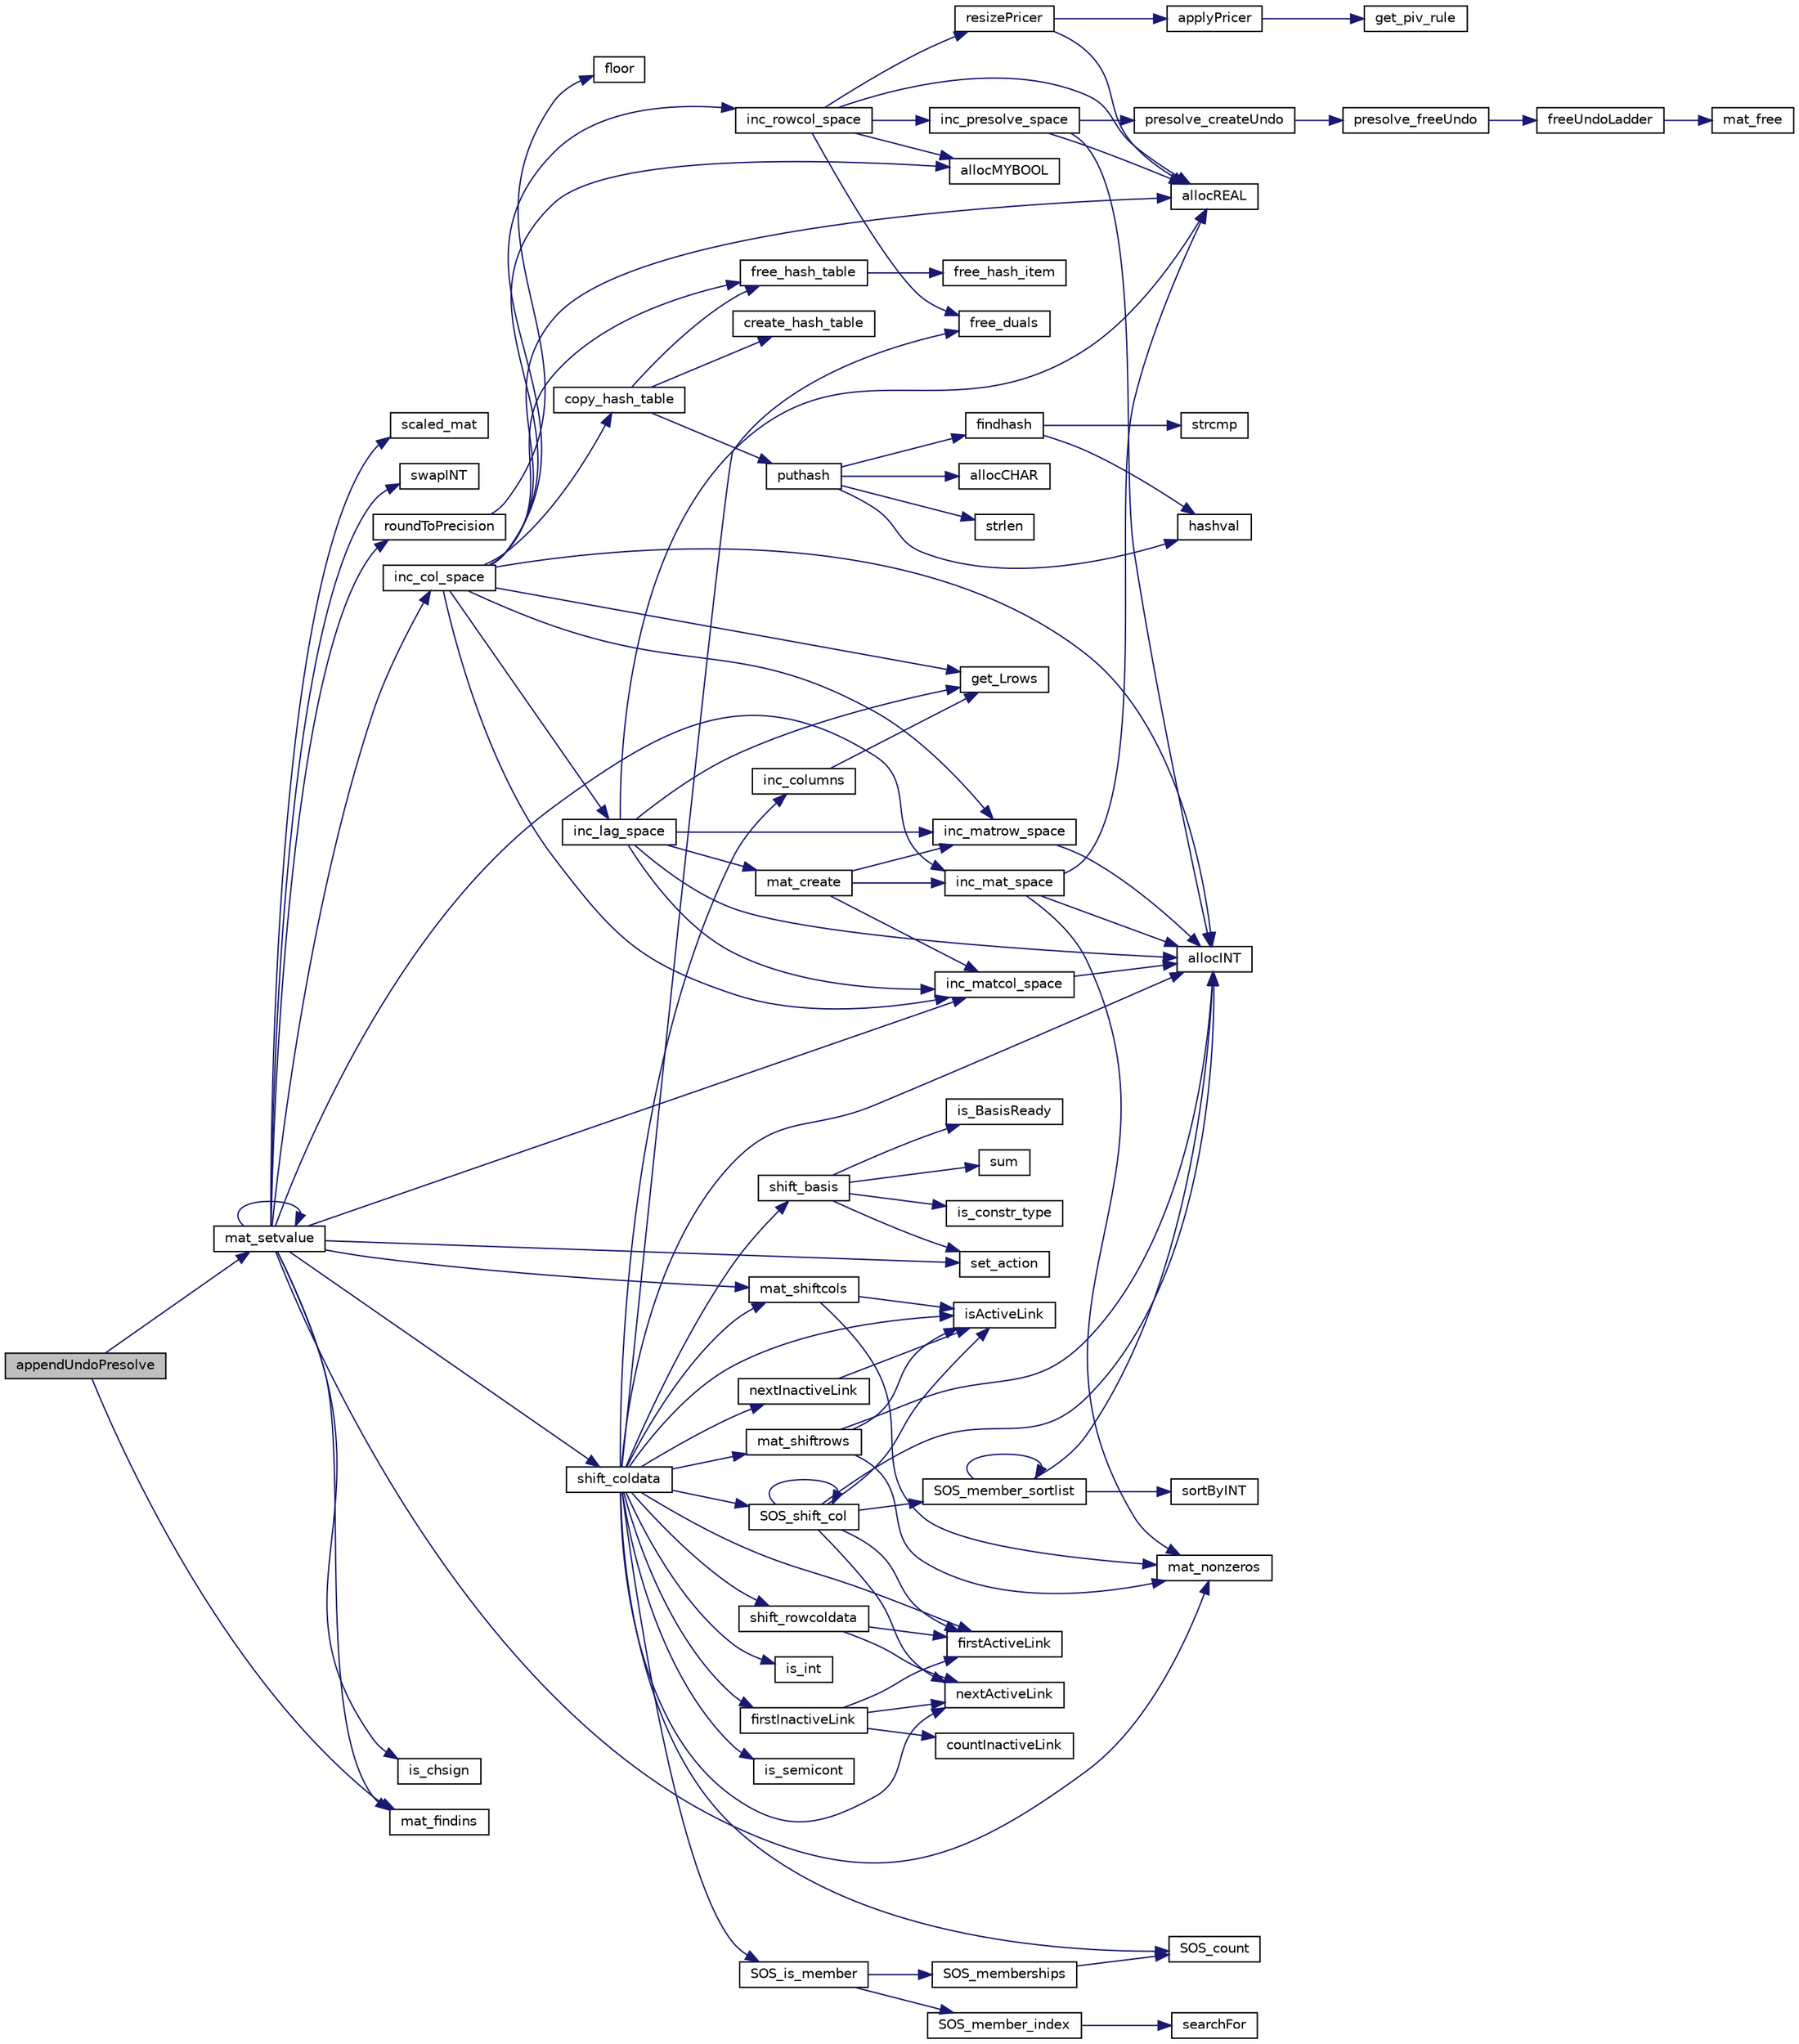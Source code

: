 digraph "appendUndoPresolve"
{
  edge [fontname="Helvetica",fontsize="10",labelfontname="Helvetica",labelfontsize="10"];
  node [fontname="Helvetica",fontsize="10",shape=record];
  rankdir="LR";
  Node97 [label="appendUndoPresolve",height=0.2,width=0.4,color="black", fillcolor="grey75", style="filled", fontcolor="black"];
  Node97 -> Node98 [color="midnightblue",fontsize="10",style="solid",fontname="Helvetica"];
  Node98 [label="mat_setvalue",height=0.2,width=0.4,color="black", fillcolor="white", style="filled",URL="$dc/d9a/lp__matrix_8c.html#a3cf5f70351e501251681b113289293da"];
  Node98 -> Node99 [color="midnightblue",fontsize="10",style="solid",fontname="Helvetica"];
  Node99 [label="swapINT",height=0.2,width=0.4,color="black", fillcolor="white", style="filled",URL="$d9/d18/lp__utils_8c.html#a2c2ba6baa79af2ad08d08ca4baaec1b4"];
  Node98 -> Node100 [color="midnightblue",fontsize="10",style="solid",fontname="Helvetica"];
  Node100 [label="roundToPrecision",height=0.2,width=0.4,color="black", fillcolor="white", style="filled",URL="$d9/d18/lp__utils_8c.html#a2c162041be8905b58450d17662096994"];
  Node100 -> Node101 [color="midnightblue",fontsize="10",style="solid",fontname="Helvetica"];
  Node101 [label="floor",height=0.2,width=0.4,color="black", fillcolor="white", style="filled",URL="$dc/de2/mcvs_atm_disp__kry__bbd__p_8m.html#a532be631bf22af7829394ffbd4ad7894"];
  Node98 -> Node102 [color="midnightblue",fontsize="10",style="solid",fontname="Helvetica"];
  Node102 [label="inc_col_space",height=0.2,width=0.4,color="black", fillcolor="white", style="filled",URL="$d4/d79/lp__lib_8c.html#a19aaef4102ef22569c69de15939fd77f"];
  Node102 -> Node103 [color="midnightblue",fontsize="10",style="solid",fontname="Helvetica"];
  Node103 [label="inc_matrow_space",height=0.2,width=0.4,color="black", fillcolor="white", style="filled",URL="$dc/d9a/lp__matrix_8c.html#abf3d05d4e087dfe244d940213aea309e"];
  Node103 -> Node104 [color="midnightblue",fontsize="10",style="solid",fontname="Helvetica"];
  Node104 [label="allocINT",height=0.2,width=0.4,color="black", fillcolor="white", style="filled",URL="$d9/d18/lp__utils_8c.html#a2081b8e14a0691b7e3931fa280ad9e63"];
  Node102 -> Node105 [color="midnightblue",fontsize="10",style="solid",fontname="Helvetica"];
  Node105 [label="inc_matcol_space",height=0.2,width=0.4,color="black", fillcolor="white", style="filled",URL="$dc/d9a/lp__matrix_8c.html#a71e24efc6f48aa6fb098d9f471574d1c"];
  Node105 -> Node104 [color="midnightblue",fontsize="10",style="solid",fontname="Helvetica"];
  Node102 -> Node106 [color="midnightblue",fontsize="10",style="solid",fontname="Helvetica"];
  Node106 [label="copy_hash_table",height=0.2,width=0.4,color="black", fillcolor="white", style="filled",URL="$d9/d8a/lp___hash_8c.html#ae6edcd0f73c54847e6a759f428c3a90a"];
  Node106 -> Node107 [color="midnightblue",fontsize="10",style="solid",fontname="Helvetica"];
  Node107 [label="create_hash_table",height=0.2,width=0.4,color="black", fillcolor="white", style="filled",URL="$d9/d8a/lp___hash_8c.html#a3e2d0dfb06918685a543d0191c3e20d2"];
  Node106 -> Node108 [color="midnightblue",fontsize="10",style="solid",fontname="Helvetica"];
  Node108 [label="puthash",height=0.2,width=0.4,color="black", fillcolor="white", style="filled",URL="$d9/d8a/lp___hash_8c.html#aa4c1bd8f327e858bde2234bb6ef18772"];
  Node108 -> Node109 [color="midnightblue",fontsize="10",style="solid",fontname="Helvetica"];
  Node109 [label="findhash",height=0.2,width=0.4,color="black", fillcolor="white", style="filled",URL="$d9/d8a/lp___hash_8c.html#abec9215783a6417ac6d2eaa8fb5455b6"];
  Node109 -> Node110 [color="midnightblue",fontsize="10",style="solid",fontname="Helvetica"];
  Node110 [label="hashval",height=0.2,width=0.4,color="black", fillcolor="white", style="filled",URL="$d9/d8a/lp___hash_8c.html#a4341c9502229f42a1d569e06476d6eec"];
  Node109 -> Node111 [color="midnightblue",fontsize="10",style="solid",fontname="Helvetica"];
  Node111 [label="strcmp",height=0.2,width=0.4,color="black", fillcolor="white", style="filled",URL="$db/d13/_c_vode_get_8m.html#ab022bbe018438998408fda94a327a547"];
  Node108 -> Node110 [color="midnightblue",fontsize="10",style="solid",fontname="Helvetica"];
  Node108 -> Node112 [color="midnightblue",fontsize="10",style="solid",fontname="Helvetica"];
  Node112 [label="allocCHAR",height=0.2,width=0.4,color="black", fillcolor="white", style="filled",URL="$d9/d18/lp__utils_8c.html#a5bb2cfab583f6d09b6986674fc1e7f5d"];
  Node108 -> Node113 [color="midnightblue",fontsize="10",style="solid",fontname="Helvetica"];
  Node113 [label="strlen",height=0.2,width=0.4,color="black", fillcolor="white", style="filled",URL="$d7/d57/iregex_8c.html#a492442620ce65db20fe7297b43cbca65"];
  Node106 -> Node114 [color="midnightblue",fontsize="10",style="solid",fontname="Helvetica"];
  Node114 [label="free_hash_table",height=0.2,width=0.4,color="black", fillcolor="white", style="filled",URL="$d9/d8a/lp___hash_8c.html#aa4ed66a189b6b64e06121cb9f94c1efb"];
  Node114 -> Node115 [color="midnightblue",fontsize="10",style="solid",fontname="Helvetica"];
  Node115 [label="free_hash_item",height=0.2,width=0.4,color="black", fillcolor="white", style="filled",URL="$d9/d8a/lp___hash_8c.html#a5c6e22d45ec51e55ccb4d2748230841b"];
  Node102 -> Node114 [color="midnightblue",fontsize="10",style="solid",fontname="Helvetica"];
  Node102 -> Node116 [color="midnightblue",fontsize="10",style="solid",fontname="Helvetica"];
  Node116 [label="allocREAL",height=0.2,width=0.4,color="black", fillcolor="white", style="filled",URL="$d9/d18/lp__utils_8c.html#a7b25e1f9aee74052b4b6df28443ebf48"];
  Node102 -> Node117 [color="midnightblue",fontsize="10",style="solid",fontname="Helvetica"];
  Node117 [label="allocMYBOOL",height=0.2,width=0.4,color="black", fillcolor="white", style="filled",URL="$d9/d18/lp__utils_8c.html#a0f35a721d2c3a4beea00b2840c2bea30"];
  Node102 -> Node104 [color="midnightblue",fontsize="10",style="solid",fontname="Helvetica"];
  Node102 -> Node118 [color="midnightblue",fontsize="10",style="solid",fontname="Helvetica"];
  Node118 [label="get_Lrows",height=0.2,width=0.4,color="black", fillcolor="white", style="filled",URL="$d4/d79/lp__lib_8c.html#a4976f1e0605a15976a65b995d3baa1dc"];
  Node102 -> Node119 [color="midnightblue",fontsize="10",style="solid",fontname="Helvetica"];
  Node119 [label="inc_lag_space",height=0.2,width=0.4,color="black", fillcolor="white", style="filled",URL="$d4/d79/lp__lib_8c.html#adf404d01bb0e497e22b77fb59c53f02f"];
  Node119 -> Node118 [color="midnightblue",fontsize="10",style="solid",fontname="Helvetica"];
  Node119 -> Node116 [color="midnightblue",fontsize="10",style="solid",fontname="Helvetica"];
  Node119 -> Node104 [color="midnightblue",fontsize="10",style="solid",fontname="Helvetica"];
  Node119 -> Node120 [color="midnightblue",fontsize="10",style="solid",fontname="Helvetica"];
  Node120 [label="mat_create",height=0.2,width=0.4,color="black", fillcolor="white", style="filled",URL="$dc/d9a/lp__matrix_8c.html#a74e25504b7d9dc9615fbe2326ecd2810"];
  Node120 -> Node103 [color="midnightblue",fontsize="10",style="solid",fontname="Helvetica"];
  Node120 -> Node105 [color="midnightblue",fontsize="10",style="solid",fontname="Helvetica"];
  Node120 -> Node121 [color="midnightblue",fontsize="10",style="solid",fontname="Helvetica"];
  Node121 [label="inc_mat_space",height=0.2,width=0.4,color="black", fillcolor="white", style="filled",URL="$dc/d9a/lp__matrix_8c.html#a2239ebb44f76930fc243a0457c8c94d9"];
  Node121 -> Node122 [color="midnightblue",fontsize="10",style="solid",fontname="Helvetica"];
  Node122 [label="mat_nonzeros",height=0.2,width=0.4,color="black", fillcolor="white", style="filled",URL="$dc/d9a/lp__matrix_8c.html#a9430c42ed7853fd8dd6463ed7165f243"];
  Node121 -> Node104 [color="midnightblue",fontsize="10",style="solid",fontname="Helvetica"];
  Node121 -> Node116 [color="midnightblue",fontsize="10",style="solid",fontname="Helvetica"];
  Node119 -> Node103 [color="midnightblue",fontsize="10",style="solid",fontname="Helvetica"];
  Node119 -> Node105 [color="midnightblue",fontsize="10",style="solid",fontname="Helvetica"];
  Node102 -> Node123 [color="midnightblue",fontsize="10",style="solid",fontname="Helvetica"];
  Node123 [label="inc_rowcol_space",height=0.2,width=0.4,color="black", fillcolor="white", style="filled",URL="$d4/d79/lp__lib_8c.html#a88218cd21e9f921d8a0d616d9cf8dd60"];
  Node123 -> Node124 [color="midnightblue",fontsize="10",style="solid",fontname="Helvetica"];
  Node124 [label="free_duals",height=0.2,width=0.4,color="black", fillcolor="white", style="filled",URL="$d4/d79/lp__lib_8c.html#ab9027653cde6165a5783cbd1897cde8d"];
  Node123 -> Node116 [color="midnightblue",fontsize="10",style="solid",fontname="Helvetica"];
  Node123 -> Node117 [color="midnightblue",fontsize="10",style="solid",fontname="Helvetica"];
  Node123 -> Node125 [color="midnightblue",fontsize="10",style="solid",fontname="Helvetica"];
  Node125 [label="inc_presolve_space",height=0.2,width=0.4,color="black", fillcolor="white", style="filled",URL="$d3/da5/lp__presolve_8c.html#ae5aab8a3d01811ebd660779d0b1b7088"];
  Node125 -> Node126 [color="midnightblue",fontsize="10",style="solid",fontname="Helvetica"];
  Node126 [label="presolve_createUndo",height=0.2,width=0.4,color="black", fillcolor="white", style="filled",URL="$d3/da5/lp__presolve_8c.html#addb80a8b923183b6b492f71e5e648a88"];
  Node126 -> Node127 [color="midnightblue",fontsize="10",style="solid",fontname="Helvetica"];
  Node127 [label="presolve_freeUndo",height=0.2,width=0.4,color="black", fillcolor="white", style="filled",URL="$d3/da5/lp__presolve_8c.html#af43e8f7205358c787624cbdcd98e8b46"];
  Node127 -> Node128 [color="midnightblue",fontsize="10",style="solid",fontname="Helvetica"];
  Node128 [label="freeUndoLadder",height=0.2,width=0.4,color="black", fillcolor="white", style="filled",URL="$dc/d9a/lp__matrix_8c.html#a1c6229dd6a9dc22174e16c0358160d4f"];
  Node128 -> Node129 [color="midnightblue",fontsize="10",style="solid",fontname="Helvetica"];
  Node129 [label="mat_free",height=0.2,width=0.4,color="black", fillcolor="white", style="filled",URL="$dc/d9a/lp__matrix_8c.html#ab9d3fb395d18b14668d4c1149a393182"];
  Node125 -> Node116 [color="midnightblue",fontsize="10",style="solid",fontname="Helvetica"];
  Node125 -> Node104 [color="midnightblue",fontsize="10",style="solid",fontname="Helvetica"];
  Node123 -> Node130 [color="midnightblue",fontsize="10",style="solid",fontname="Helvetica"];
  Node130 [label="resizePricer",height=0.2,width=0.4,color="black", fillcolor="white", style="filled",URL="$da/d29/lp__price_p_s_e_8c.html#a2e41384db70eca7794b81c922a24a867"];
  Node130 -> Node131 [color="midnightblue",fontsize="10",style="solid",fontname="Helvetica"];
  Node131 [label="applyPricer",height=0.2,width=0.4,color="black", fillcolor="white", style="filled",URL="$da/d29/lp__price_p_s_e_8c.html#ac7bc3823c797927910e1dae4134d4b99"];
  Node131 -> Node132 [color="midnightblue",fontsize="10",style="solid",fontname="Helvetica"];
  Node132 [label="get_piv_rule",height=0.2,width=0.4,color="black", fillcolor="white", style="filled",URL="$d4/d79/lp__lib_8c.html#abf9741b681392fca763dc425387f64f2"];
  Node130 -> Node116 [color="midnightblue",fontsize="10",style="solid",fontname="Helvetica"];
  Node98 -> Node105 [color="midnightblue",fontsize="10",style="solid",fontname="Helvetica"];
  Node98 -> Node133 [color="midnightblue",fontsize="10",style="solid",fontname="Helvetica"];
  Node133 [label="mat_findins",height=0.2,width=0.4,color="black", fillcolor="white", style="filled",URL="$dc/d9a/lp__matrix_8c.html#aabb75389dfeac1504d2bd65f35557017"];
  Node98 -> Node134 [color="midnightblue",fontsize="10",style="solid",fontname="Helvetica"];
  Node134 [label="set_action",height=0.2,width=0.4,color="black", fillcolor="white", style="filled",URL="$d4/d79/lp__lib_8c.html#ad4fefd09a7c66c454785da9ec150ecc1"];
  Node98 -> Node135 [color="midnightblue",fontsize="10",style="solid",fontname="Helvetica"];
  Node135 [label="is_chsign",height=0.2,width=0.4,color="black", fillcolor="white", style="filled",URL="$d4/d79/lp__lib_8c.html#a93ed2e8f778b6340d960f732e9c0f9f6"];
  Node98 -> Node136 [color="midnightblue",fontsize="10",style="solid",fontname="Helvetica"];
  Node136 [label="scaled_mat",height=0.2,width=0.4,color="black", fillcolor="white", style="filled",URL="$de/d15/lp__scale_8c.html#ab844fade2ace63a627736cf4887942d4"];
  Node98 -> Node122 [color="midnightblue",fontsize="10",style="solid",fontname="Helvetica"];
  Node98 -> Node121 [color="midnightblue",fontsize="10",style="solid",fontname="Helvetica"];
  Node98 -> Node137 [color="midnightblue",fontsize="10",style="solid",fontname="Helvetica"];
  Node137 [label="shift_coldata",height=0.2,width=0.4,color="black", fillcolor="white", style="filled",URL="$d4/d79/lp__lib_8c.html#a9ed027fc60643c153c2413f96fabd3d6"];
  Node137 -> Node124 [color="midnightblue",fontsize="10",style="solid",fontname="Helvetica"];
  Node137 -> Node138 [color="midnightblue",fontsize="10",style="solid",fontname="Helvetica"];
  Node138 [label="mat_shiftrows",height=0.2,width=0.4,color="black", fillcolor="white", style="filled",URL="$dc/d9a/lp__matrix_8c.html#ad428af7028ea33b8fba6d43e3b75db21"];
  Node138 -> Node122 [color="midnightblue",fontsize="10",style="solid",fontname="Helvetica"];
  Node138 -> Node104 [color="midnightblue",fontsize="10",style="solid",fontname="Helvetica"];
  Node138 -> Node139 [color="midnightblue",fontsize="10",style="solid",fontname="Helvetica"];
  Node139 [label="isActiveLink",height=0.2,width=0.4,color="black", fillcolor="white", style="filled",URL="$d9/d18/lp__utils_8c.html#a183f62e53061778d4fdb381e27d8cf4c"];
  Node137 -> Node140 [color="midnightblue",fontsize="10",style="solid",fontname="Helvetica"];
  Node140 [label="mat_shiftcols",height=0.2,width=0.4,color="black", fillcolor="white", style="filled",URL="$dc/d9a/lp__matrix_8c.html#a4b382fbfc70092747f60017cdf62e1e6"];
  Node140 -> Node139 [color="midnightblue",fontsize="10",style="solid",fontname="Helvetica"];
  Node140 -> Node122 [color="midnightblue",fontsize="10",style="solid",fontname="Helvetica"];
  Node137 -> Node141 [color="midnightblue",fontsize="10",style="solid",fontname="Helvetica"];
  Node141 [label="firstInactiveLink",height=0.2,width=0.4,color="black", fillcolor="white", style="filled",URL="$d9/d18/lp__utils_8c.html#a96fd51e087f46e26646eb19f5db9e95d"];
  Node141 -> Node142 [color="midnightblue",fontsize="10",style="solid",fontname="Helvetica"];
  Node142 [label="countInactiveLink",height=0.2,width=0.4,color="black", fillcolor="white", style="filled",URL="$d9/d18/lp__utils_8c.html#a129fd17b45996c28fcc9fd0a24602f5e"];
  Node141 -> Node143 [color="midnightblue",fontsize="10",style="solid",fontname="Helvetica"];
  Node143 [label="firstActiveLink",height=0.2,width=0.4,color="black", fillcolor="white", style="filled",URL="$d9/d18/lp__utils_8c.html#abe00628efd1d9b4ab750a17de4245f36"];
  Node141 -> Node144 [color="midnightblue",fontsize="10",style="solid",fontname="Helvetica"];
  Node144 [label="nextActiveLink",height=0.2,width=0.4,color="black", fillcolor="white", style="filled",URL="$d9/d18/lp__utils_8c.html#a4afe33cb2258518c64e30c1c85041331"];
  Node137 -> Node145 [color="midnightblue",fontsize="10",style="solid",fontname="Helvetica"];
  Node145 [label="nextInactiveLink",height=0.2,width=0.4,color="black", fillcolor="white", style="filled",URL="$d9/d18/lp__utils_8c.html#af60847c876e8f6eae3ac8b1545303c04"];
  Node145 -> Node139 [color="midnightblue",fontsize="10",style="solid",fontname="Helvetica"];
  Node137 -> Node146 [color="midnightblue",fontsize="10",style="solid",fontname="Helvetica"];
  Node146 [label="is_int",height=0.2,width=0.4,color="black", fillcolor="white", style="filled",URL="$d4/d79/lp__lib_8c.html#a335889a7b8b8fc37d885f0ec14875e18"];
  Node137 -> Node147 [color="midnightblue",fontsize="10",style="solid",fontname="Helvetica"];
  Node147 [label="SOS_is_member",height=0.2,width=0.4,color="black", fillcolor="white", style="filled",URL="$d1/d43/lp___s_o_s_8c.html#ac6d92d690a02d843c7cbd098a8c1b7c8"];
  Node147 -> Node148 [color="midnightblue",fontsize="10",style="solid",fontname="Helvetica"];
  Node148 [label="SOS_memberships",height=0.2,width=0.4,color="black", fillcolor="white", style="filled",URL="$d1/d43/lp___s_o_s_8c.html#ab1059c5b07145c9e49bee497380ca083"];
  Node148 -> Node149 [color="midnightblue",fontsize="10",style="solid",fontname="Helvetica"];
  Node149 [label="SOS_count",height=0.2,width=0.4,color="black", fillcolor="white", style="filled",URL="$d4/d79/lp__lib_8c.html#a6b52f2979542d3a29dc0eb78b5ecb30b"];
  Node147 -> Node150 [color="midnightblue",fontsize="10",style="solid",fontname="Helvetica"];
  Node150 [label="SOS_member_index",height=0.2,width=0.4,color="black", fillcolor="white", style="filled",URL="$d1/d43/lp___s_o_s_8c.html#a95fb8e4ce406207601c2b180c531ddc6"];
  Node150 -> Node151 [color="midnightblue",fontsize="10",style="solid",fontname="Helvetica"];
  Node151 [label="searchFor",height=0.2,width=0.4,color="black", fillcolor="white", style="filled",URL="$d9/d18/lp__utils_8c.html#a0f73f0fbd9ba7ed88022e713a6fe9f1b"];
  Node137 -> Node152 [color="midnightblue",fontsize="10",style="solid",fontname="Helvetica"];
  Node152 [label="is_semicont",height=0.2,width=0.4,color="black", fillcolor="white", style="filled",URL="$d4/d79/lp__lib_8c.html#a048e257617b6634ad29dc46bca38c715"];
  Node137 -> Node143 [color="midnightblue",fontsize="10",style="solid",fontname="Helvetica"];
  Node137 -> Node144 [color="midnightblue",fontsize="10",style="solid",fontname="Helvetica"];
  Node137 -> Node104 [color="midnightblue",fontsize="10",style="solid",fontname="Helvetica"];
  Node137 -> Node139 [color="midnightblue",fontsize="10",style="solid",fontname="Helvetica"];
  Node137 -> Node153 [color="midnightblue",fontsize="10",style="solid",fontname="Helvetica"];
  Node153 [label="shift_basis",height=0.2,width=0.4,color="black", fillcolor="white", style="filled",URL="$d4/d79/lp__lib_8c.html#abf887251c4294545787bcc2c0240c21b"];
  Node153 -> Node154 [color="midnightblue",fontsize="10",style="solid",fontname="Helvetica"];
  Node154 [label="is_BasisReady",height=0.2,width=0.4,color="black", fillcolor="white", style="filled",URL="$d4/d79/lp__lib_8c.html#a681c9e11a6345ab29b64d1e0ed7df31f"];
  Node153 -> Node134 [color="midnightblue",fontsize="10",style="solid",fontname="Helvetica"];
  Node153 -> Node155 [color="midnightblue",fontsize="10",style="solid",fontname="Helvetica"];
  Node155 [label="sum",height=0.2,width=0.4,color="black", fillcolor="white", style="filled",URL="$dd/d3c/examplehs071_8m.html#ad1d7e10c2dad1043eb0e1b51f99f1b31"];
  Node153 -> Node156 [color="midnightblue",fontsize="10",style="solid",fontname="Helvetica"];
  Node156 [label="is_constr_type",height=0.2,width=0.4,color="black", fillcolor="white", style="filled",URL="$d4/d79/lp__lib_8c.html#af3bc504e14b11da527fa40ebe380f62c"];
  Node137 -> Node149 [color="midnightblue",fontsize="10",style="solid",fontname="Helvetica"];
  Node137 -> Node157 [color="midnightblue",fontsize="10",style="solid",fontname="Helvetica"];
  Node157 [label="SOS_shift_col",height=0.2,width=0.4,color="black", fillcolor="white", style="filled",URL="$d1/d43/lp___s_o_s_8c.html#a4db1072c73b8986bcb934e935f67850f"];
  Node157 -> Node157 [color="midnightblue",fontsize="10",style="solid",fontname="Helvetica"];
  Node157 -> Node104 [color="midnightblue",fontsize="10",style="solid",fontname="Helvetica"];
  Node157 -> Node143 [color="midnightblue",fontsize="10",style="solid",fontname="Helvetica"];
  Node157 -> Node144 [color="midnightblue",fontsize="10",style="solid",fontname="Helvetica"];
  Node157 -> Node139 [color="midnightblue",fontsize="10",style="solid",fontname="Helvetica"];
  Node157 -> Node158 [color="midnightblue",fontsize="10",style="solid",fontname="Helvetica"];
  Node158 [label="SOS_member_sortlist",height=0.2,width=0.4,color="black", fillcolor="white", style="filled",URL="$d1/d43/lp___s_o_s_8c.html#a871a34fea2b703f4b9c2e2679856a0b2"];
  Node158 -> Node158 [color="midnightblue",fontsize="10",style="solid",fontname="Helvetica"];
  Node158 -> Node104 [color="midnightblue",fontsize="10",style="solid",fontname="Helvetica"];
  Node158 -> Node159 [color="midnightblue",fontsize="10",style="solid",fontname="Helvetica"];
  Node159 [label="sortByINT",height=0.2,width=0.4,color="black", fillcolor="white", style="filled",URL="$dd/dc0/commonlib_8c.html#a9d22aa7fead56453be021c785175ec44"];
  Node137 -> Node160 [color="midnightblue",fontsize="10",style="solid",fontname="Helvetica"];
  Node160 [label="shift_rowcoldata",height=0.2,width=0.4,color="black", fillcolor="white", style="filled",URL="$d4/d79/lp__lib_8c.html#ad763e24656b5a795e260b0e75eb2924c"];
  Node160 -> Node143 [color="midnightblue",fontsize="10",style="solid",fontname="Helvetica"];
  Node160 -> Node144 [color="midnightblue",fontsize="10",style="solid",fontname="Helvetica"];
  Node137 -> Node161 [color="midnightblue",fontsize="10",style="solid",fontname="Helvetica"];
  Node161 [label="inc_columns",height=0.2,width=0.4,color="black", fillcolor="white", style="filled",URL="$d4/d79/lp__lib_8c.html#a683409c9e46593ae3807a1c3d598c525"];
  Node161 -> Node118 [color="midnightblue",fontsize="10",style="solid",fontname="Helvetica"];
  Node98 -> Node140 [color="midnightblue",fontsize="10",style="solid",fontname="Helvetica"];
  Node98 -> Node98 [color="midnightblue",fontsize="10",style="solid",fontname="Helvetica"];
  Node97 -> Node133 [color="midnightblue",fontsize="10",style="solid",fontname="Helvetica"];
}
